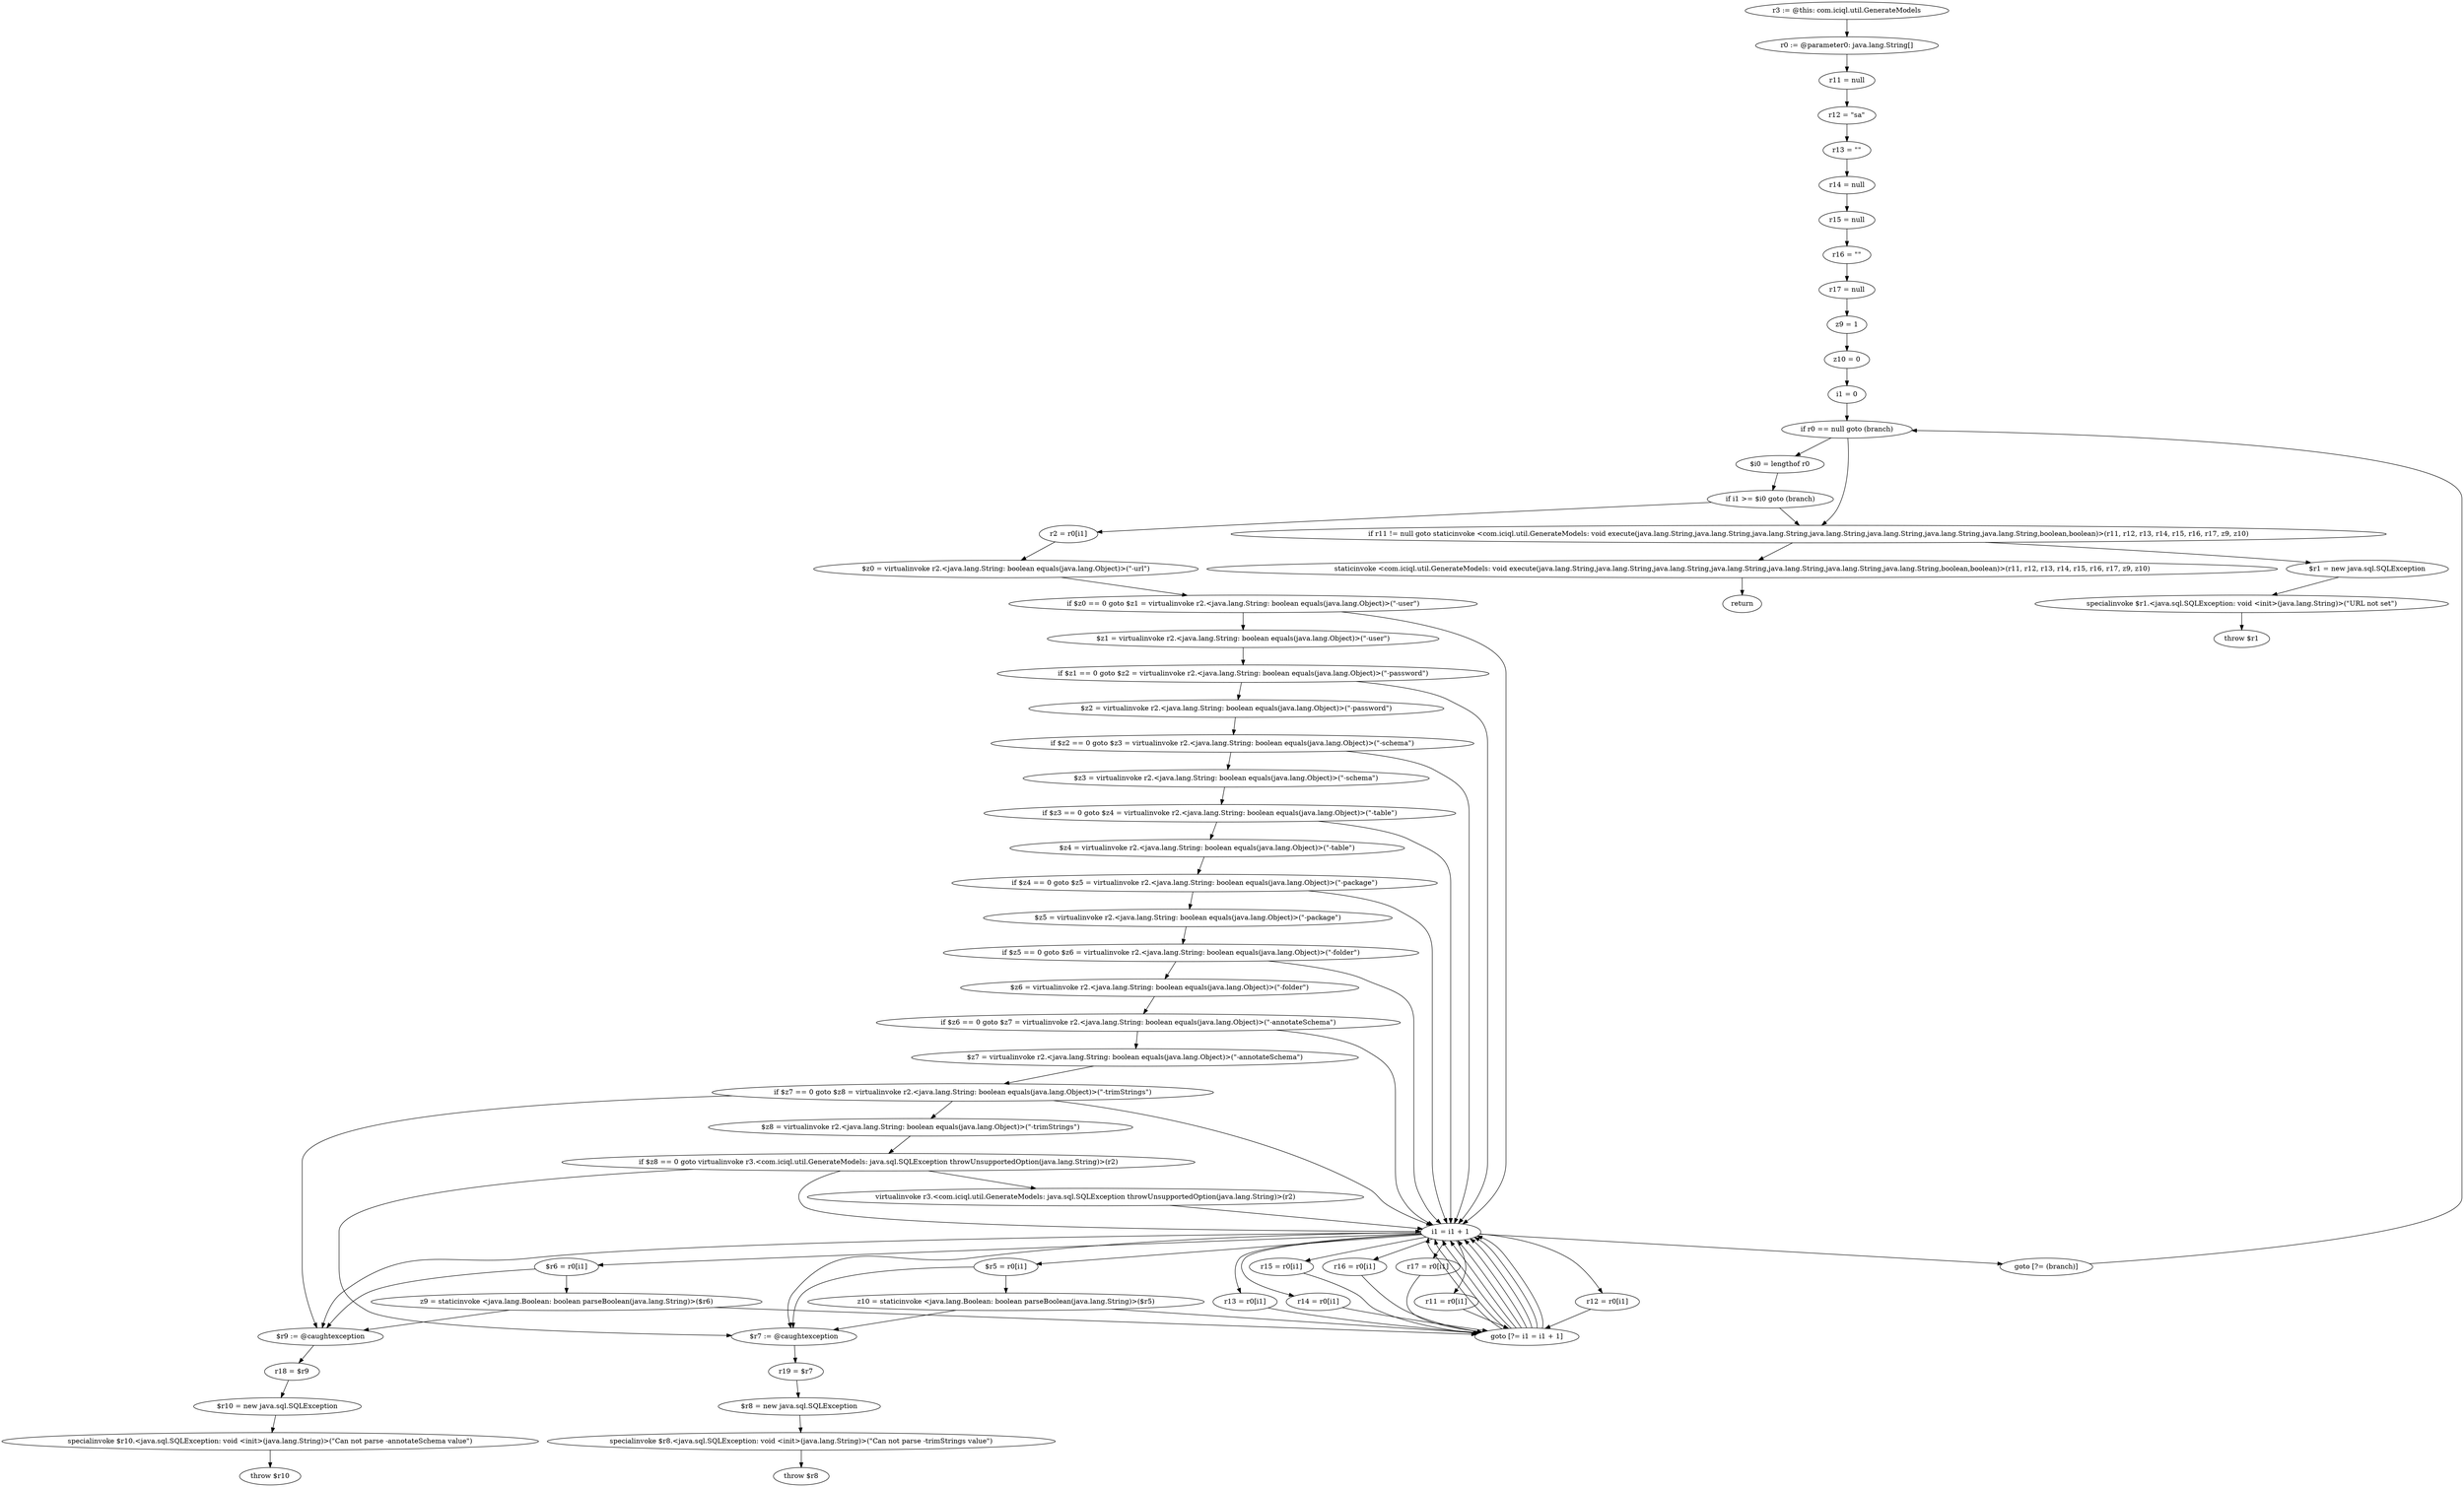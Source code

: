 digraph "unitGraph" {
    "r3 := @this: com.iciql.util.GenerateModels"
    "r0 := @parameter0: java.lang.String[]"
    "r11 = null"
    "r12 = \"sa\""
    "r13 = \"\""
    "r14 = null"
    "r15 = null"
    "r16 = \"\""
    "r17 = null"
    "z9 = 1"
    "z10 = 0"
    "i1 = 0"
    "if r0 == null goto (branch)"
    "$i0 = lengthof r0"
    "if i1 >= $i0 goto (branch)"
    "r2 = r0[i1]"
    "$z0 = virtualinvoke r2.<java.lang.String: boolean equals(java.lang.Object)>(\"-url\")"
    "if $z0 == 0 goto $z1 = virtualinvoke r2.<java.lang.String: boolean equals(java.lang.Object)>(\"-user\")"
    "i1 = i1 + 1"
    "r11 = r0[i1]"
    "goto [?= i1 = i1 + 1]"
    "$z1 = virtualinvoke r2.<java.lang.String: boolean equals(java.lang.Object)>(\"-user\")"
    "if $z1 == 0 goto $z2 = virtualinvoke r2.<java.lang.String: boolean equals(java.lang.Object)>(\"-password\")"
    "r12 = r0[i1]"
    "$z2 = virtualinvoke r2.<java.lang.String: boolean equals(java.lang.Object)>(\"-password\")"
    "if $z2 == 0 goto $z3 = virtualinvoke r2.<java.lang.String: boolean equals(java.lang.Object)>(\"-schema\")"
    "r13 = r0[i1]"
    "$z3 = virtualinvoke r2.<java.lang.String: boolean equals(java.lang.Object)>(\"-schema\")"
    "if $z3 == 0 goto $z4 = virtualinvoke r2.<java.lang.String: boolean equals(java.lang.Object)>(\"-table\")"
    "r14 = r0[i1]"
    "$z4 = virtualinvoke r2.<java.lang.String: boolean equals(java.lang.Object)>(\"-table\")"
    "if $z4 == 0 goto $z5 = virtualinvoke r2.<java.lang.String: boolean equals(java.lang.Object)>(\"-package\")"
    "r15 = r0[i1]"
    "$z5 = virtualinvoke r2.<java.lang.String: boolean equals(java.lang.Object)>(\"-package\")"
    "if $z5 == 0 goto $z6 = virtualinvoke r2.<java.lang.String: boolean equals(java.lang.Object)>(\"-folder\")"
    "r16 = r0[i1]"
    "$z6 = virtualinvoke r2.<java.lang.String: boolean equals(java.lang.Object)>(\"-folder\")"
    "if $z6 == 0 goto $z7 = virtualinvoke r2.<java.lang.String: boolean equals(java.lang.Object)>(\"-annotateSchema\")"
    "r17 = r0[i1]"
    "$z7 = virtualinvoke r2.<java.lang.String: boolean equals(java.lang.Object)>(\"-annotateSchema\")"
    "if $z7 == 0 goto $z8 = virtualinvoke r2.<java.lang.String: boolean equals(java.lang.Object)>(\"-trimStrings\")"
    "$r6 = r0[i1]"
    "z9 = staticinvoke <java.lang.Boolean: boolean parseBoolean(java.lang.String)>($r6)"
    "$r9 := @caughtexception"
    "r18 = $r9"
    "$r10 = new java.sql.SQLException"
    "specialinvoke $r10.<java.sql.SQLException: void <init>(java.lang.String)>(\"Can not parse -annotateSchema value\")"
    "throw $r10"
    "$z8 = virtualinvoke r2.<java.lang.String: boolean equals(java.lang.Object)>(\"-trimStrings\")"
    "if $z8 == 0 goto virtualinvoke r3.<com.iciql.util.GenerateModels: java.sql.SQLException throwUnsupportedOption(java.lang.String)>(r2)"
    "$r5 = r0[i1]"
    "z10 = staticinvoke <java.lang.Boolean: boolean parseBoolean(java.lang.String)>($r5)"
    "$r7 := @caughtexception"
    "r19 = $r7"
    "$r8 = new java.sql.SQLException"
    "specialinvoke $r8.<java.sql.SQLException: void <init>(java.lang.String)>(\"Can not parse -trimStrings value\")"
    "throw $r8"
    "virtualinvoke r3.<com.iciql.util.GenerateModels: java.sql.SQLException throwUnsupportedOption(java.lang.String)>(r2)"
    "goto [?= (branch)]"
    "if r11 != null goto staticinvoke <com.iciql.util.GenerateModels: void execute(java.lang.String,java.lang.String,java.lang.String,java.lang.String,java.lang.String,java.lang.String,java.lang.String,boolean,boolean)>(r11, r12, r13, r14, r15, r16, r17, z9, z10)"
    "$r1 = new java.sql.SQLException"
    "specialinvoke $r1.<java.sql.SQLException: void <init>(java.lang.String)>(\"URL not set\")"
    "throw $r1"
    "staticinvoke <com.iciql.util.GenerateModels: void execute(java.lang.String,java.lang.String,java.lang.String,java.lang.String,java.lang.String,java.lang.String,java.lang.String,boolean,boolean)>(r11, r12, r13, r14, r15, r16, r17, z9, z10)"
    "return"
    "r3 := @this: com.iciql.util.GenerateModels"->"r0 := @parameter0: java.lang.String[]";
    "r0 := @parameter0: java.lang.String[]"->"r11 = null";
    "r11 = null"->"r12 = \"sa\"";
    "r12 = \"sa\""->"r13 = \"\"";
    "r13 = \"\""->"r14 = null";
    "r14 = null"->"r15 = null";
    "r15 = null"->"r16 = \"\"";
    "r16 = \"\""->"r17 = null";
    "r17 = null"->"z9 = 1";
    "z9 = 1"->"z10 = 0";
    "z10 = 0"->"i1 = 0";
    "i1 = 0"->"if r0 == null goto (branch)";
    "if r0 == null goto (branch)"->"$i0 = lengthof r0";
    "if r0 == null goto (branch)"->"if r11 != null goto staticinvoke <com.iciql.util.GenerateModels: void execute(java.lang.String,java.lang.String,java.lang.String,java.lang.String,java.lang.String,java.lang.String,java.lang.String,boolean,boolean)>(r11, r12, r13, r14, r15, r16, r17, z9, z10)";
    "$i0 = lengthof r0"->"if i1 >= $i0 goto (branch)";
    "if i1 >= $i0 goto (branch)"->"r2 = r0[i1]";
    "if i1 >= $i0 goto (branch)"->"if r11 != null goto staticinvoke <com.iciql.util.GenerateModels: void execute(java.lang.String,java.lang.String,java.lang.String,java.lang.String,java.lang.String,java.lang.String,java.lang.String,boolean,boolean)>(r11, r12, r13, r14, r15, r16, r17, z9, z10)";
    "r2 = r0[i1]"->"$z0 = virtualinvoke r2.<java.lang.String: boolean equals(java.lang.Object)>(\"-url\")";
    "$z0 = virtualinvoke r2.<java.lang.String: boolean equals(java.lang.Object)>(\"-url\")"->"if $z0 == 0 goto $z1 = virtualinvoke r2.<java.lang.String: boolean equals(java.lang.Object)>(\"-user\")";
    "if $z0 == 0 goto $z1 = virtualinvoke r2.<java.lang.String: boolean equals(java.lang.Object)>(\"-user\")"->"i1 = i1 + 1";
    "if $z0 == 0 goto $z1 = virtualinvoke r2.<java.lang.String: boolean equals(java.lang.Object)>(\"-user\")"->"$z1 = virtualinvoke r2.<java.lang.String: boolean equals(java.lang.Object)>(\"-user\")";
    "i1 = i1 + 1"->"r11 = r0[i1]";
    "r11 = r0[i1]"->"goto [?= i1 = i1 + 1]";
    "goto [?= i1 = i1 + 1]"->"i1 = i1 + 1";
    "$z1 = virtualinvoke r2.<java.lang.String: boolean equals(java.lang.Object)>(\"-user\")"->"if $z1 == 0 goto $z2 = virtualinvoke r2.<java.lang.String: boolean equals(java.lang.Object)>(\"-password\")";
    "if $z1 == 0 goto $z2 = virtualinvoke r2.<java.lang.String: boolean equals(java.lang.Object)>(\"-password\")"->"i1 = i1 + 1";
    "if $z1 == 0 goto $z2 = virtualinvoke r2.<java.lang.String: boolean equals(java.lang.Object)>(\"-password\")"->"$z2 = virtualinvoke r2.<java.lang.String: boolean equals(java.lang.Object)>(\"-password\")";
    "i1 = i1 + 1"->"r12 = r0[i1]";
    "r12 = r0[i1]"->"goto [?= i1 = i1 + 1]";
    "goto [?= i1 = i1 + 1]"->"i1 = i1 + 1";
    "$z2 = virtualinvoke r2.<java.lang.String: boolean equals(java.lang.Object)>(\"-password\")"->"if $z2 == 0 goto $z3 = virtualinvoke r2.<java.lang.String: boolean equals(java.lang.Object)>(\"-schema\")";
    "if $z2 == 0 goto $z3 = virtualinvoke r2.<java.lang.String: boolean equals(java.lang.Object)>(\"-schema\")"->"i1 = i1 + 1";
    "if $z2 == 0 goto $z3 = virtualinvoke r2.<java.lang.String: boolean equals(java.lang.Object)>(\"-schema\")"->"$z3 = virtualinvoke r2.<java.lang.String: boolean equals(java.lang.Object)>(\"-schema\")";
    "i1 = i1 + 1"->"r13 = r0[i1]";
    "r13 = r0[i1]"->"goto [?= i1 = i1 + 1]";
    "goto [?= i1 = i1 + 1]"->"i1 = i1 + 1";
    "$z3 = virtualinvoke r2.<java.lang.String: boolean equals(java.lang.Object)>(\"-schema\")"->"if $z3 == 0 goto $z4 = virtualinvoke r2.<java.lang.String: boolean equals(java.lang.Object)>(\"-table\")";
    "if $z3 == 0 goto $z4 = virtualinvoke r2.<java.lang.String: boolean equals(java.lang.Object)>(\"-table\")"->"i1 = i1 + 1";
    "if $z3 == 0 goto $z4 = virtualinvoke r2.<java.lang.String: boolean equals(java.lang.Object)>(\"-table\")"->"$z4 = virtualinvoke r2.<java.lang.String: boolean equals(java.lang.Object)>(\"-table\")";
    "i1 = i1 + 1"->"r14 = r0[i1]";
    "r14 = r0[i1]"->"goto [?= i1 = i1 + 1]";
    "goto [?= i1 = i1 + 1]"->"i1 = i1 + 1";
    "$z4 = virtualinvoke r2.<java.lang.String: boolean equals(java.lang.Object)>(\"-table\")"->"if $z4 == 0 goto $z5 = virtualinvoke r2.<java.lang.String: boolean equals(java.lang.Object)>(\"-package\")";
    "if $z4 == 0 goto $z5 = virtualinvoke r2.<java.lang.String: boolean equals(java.lang.Object)>(\"-package\")"->"i1 = i1 + 1";
    "if $z4 == 0 goto $z5 = virtualinvoke r2.<java.lang.String: boolean equals(java.lang.Object)>(\"-package\")"->"$z5 = virtualinvoke r2.<java.lang.String: boolean equals(java.lang.Object)>(\"-package\")";
    "i1 = i1 + 1"->"r15 = r0[i1]";
    "r15 = r0[i1]"->"goto [?= i1 = i1 + 1]";
    "goto [?= i1 = i1 + 1]"->"i1 = i1 + 1";
    "$z5 = virtualinvoke r2.<java.lang.String: boolean equals(java.lang.Object)>(\"-package\")"->"if $z5 == 0 goto $z6 = virtualinvoke r2.<java.lang.String: boolean equals(java.lang.Object)>(\"-folder\")";
    "if $z5 == 0 goto $z6 = virtualinvoke r2.<java.lang.String: boolean equals(java.lang.Object)>(\"-folder\")"->"i1 = i1 + 1";
    "if $z5 == 0 goto $z6 = virtualinvoke r2.<java.lang.String: boolean equals(java.lang.Object)>(\"-folder\")"->"$z6 = virtualinvoke r2.<java.lang.String: boolean equals(java.lang.Object)>(\"-folder\")";
    "i1 = i1 + 1"->"r16 = r0[i1]";
    "r16 = r0[i1]"->"goto [?= i1 = i1 + 1]";
    "goto [?= i1 = i1 + 1]"->"i1 = i1 + 1";
    "$z6 = virtualinvoke r2.<java.lang.String: boolean equals(java.lang.Object)>(\"-folder\")"->"if $z6 == 0 goto $z7 = virtualinvoke r2.<java.lang.String: boolean equals(java.lang.Object)>(\"-annotateSchema\")";
    "if $z6 == 0 goto $z7 = virtualinvoke r2.<java.lang.String: boolean equals(java.lang.Object)>(\"-annotateSchema\")"->"i1 = i1 + 1";
    "if $z6 == 0 goto $z7 = virtualinvoke r2.<java.lang.String: boolean equals(java.lang.Object)>(\"-annotateSchema\")"->"$z7 = virtualinvoke r2.<java.lang.String: boolean equals(java.lang.Object)>(\"-annotateSchema\")";
    "i1 = i1 + 1"->"r17 = r0[i1]";
    "r17 = r0[i1]"->"goto [?= i1 = i1 + 1]";
    "goto [?= i1 = i1 + 1]"->"i1 = i1 + 1";
    "$z7 = virtualinvoke r2.<java.lang.String: boolean equals(java.lang.Object)>(\"-annotateSchema\")"->"if $z7 == 0 goto $z8 = virtualinvoke r2.<java.lang.String: boolean equals(java.lang.Object)>(\"-trimStrings\")";
    "if $z7 == 0 goto $z8 = virtualinvoke r2.<java.lang.String: boolean equals(java.lang.Object)>(\"-trimStrings\")"->"i1 = i1 + 1";
    "if $z7 == 0 goto $z8 = virtualinvoke r2.<java.lang.String: boolean equals(java.lang.Object)>(\"-trimStrings\")"->"$z8 = virtualinvoke r2.<java.lang.String: boolean equals(java.lang.Object)>(\"-trimStrings\")";
    "if $z7 == 0 goto $z8 = virtualinvoke r2.<java.lang.String: boolean equals(java.lang.Object)>(\"-trimStrings\")"->"$r9 := @caughtexception";
    "i1 = i1 + 1"->"$r6 = r0[i1]";
    "i1 = i1 + 1"->"$r9 := @caughtexception";
    "$r6 = r0[i1]"->"z9 = staticinvoke <java.lang.Boolean: boolean parseBoolean(java.lang.String)>($r6)";
    "$r6 = r0[i1]"->"$r9 := @caughtexception";
    "z9 = staticinvoke <java.lang.Boolean: boolean parseBoolean(java.lang.String)>($r6)"->"goto [?= i1 = i1 + 1]";
    "z9 = staticinvoke <java.lang.Boolean: boolean parseBoolean(java.lang.String)>($r6)"->"$r9 := @caughtexception";
    "goto [?= i1 = i1 + 1]"->"i1 = i1 + 1";
    "$r9 := @caughtexception"->"r18 = $r9";
    "r18 = $r9"->"$r10 = new java.sql.SQLException";
    "$r10 = new java.sql.SQLException"->"specialinvoke $r10.<java.sql.SQLException: void <init>(java.lang.String)>(\"Can not parse -annotateSchema value\")";
    "specialinvoke $r10.<java.sql.SQLException: void <init>(java.lang.String)>(\"Can not parse -annotateSchema value\")"->"throw $r10";
    "$z8 = virtualinvoke r2.<java.lang.String: boolean equals(java.lang.Object)>(\"-trimStrings\")"->"if $z8 == 0 goto virtualinvoke r3.<com.iciql.util.GenerateModels: java.sql.SQLException throwUnsupportedOption(java.lang.String)>(r2)";
    "if $z8 == 0 goto virtualinvoke r3.<com.iciql.util.GenerateModels: java.sql.SQLException throwUnsupportedOption(java.lang.String)>(r2)"->"i1 = i1 + 1";
    "if $z8 == 0 goto virtualinvoke r3.<com.iciql.util.GenerateModels: java.sql.SQLException throwUnsupportedOption(java.lang.String)>(r2)"->"virtualinvoke r3.<com.iciql.util.GenerateModels: java.sql.SQLException throwUnsupportedOption(java.lang.String)>(r2)";
    "if $z8 == 0 goto virtualinvoke r3.<com.iciql.util.GenerateModels: java.sql.SQLException throwUnsupportedOption(java.lang.String)>(r2)"->"$r7 := @caughtexception";
    "i1 = i1 + 1"->"$r5 = r0[i1]";
    "i1 = i1 + 1"->"$r7 := @caughtexception";
    "$r5 = r0[i1]"->"z10 = staticinvoke <java.lang.Boolean: boolean parseBoolean(java.lang.String)>($r5)";
    "$r5 = r0[i1]"->"$r7 := @caughtexception";
    "z10 = staticinvoke <java.lang.Boolean: boolean parseBoolean(java.lang.String)>($r5)"->"goto [?= i1 = i1 + 1]";
    "z10 = staticinvoke <java.lang.Boolean: boolean parseBoolean(java.lang.String)>($r5)"->"$r7 := @caughtexception";
    "goto [?= i1 = i1 + 1]"->"i1 = i1 + 1";
    "$r7 := @caughtexception"->"r19 = $r7";
    "r19 = $r7"->"$r8 = new java.sql.SQLException";
    "$r8 = new java.sql.SQLException"->"specialinvoke $r8.<java.sql.SQLException: void <init>(java.lang.String)>(\"Can not parse -trimStrings value\")";
    "specialinvoke $r8.<java.sql.SQLException: void <init>(java.lang.String)>(\"Can not parse -trimStrings value\")"->"throw $r8";
    "virtualinvoke r3.<com.iciql.util.GenerateModels: java.sql.SQLException throwUnsupportedOption(java.lang.String)>(r2)"->"i1 = i1 + 1";
    "i1 = i1 + 1"->"goto [?= (branch)]";
    "goto [?= (branch)]"->"if r0 == null goto (branch)";
    "if r11 != null goto staticinvoke <com.iciql.util.GenerateModels: void execute(java.lang.String,java.lang.String,java.lang.String,java.lang.String,java.lang.String,java.lang.String,java.lang.String,boolean,boolean)>(r11, r12, r13, r14, r15, r16, r17, z9, z10)"->"$r1 = new java.sql.SQLException";
    "if r11 != null goto staticinvoke <com.iciql.util.GenerateModels: void execute(java.lang.String,java.lang.String,java.lang.String,java.lang.String,java.lang.String,java.lang.String,java.lang.String,boolean,boolean)>(r11, r12, r13, r14, r15, r16, r17, z9, z10)"->"staticinvoke <com.iciql.util.GenerateModels: void execute(java.lang.String,java.lang.String,java.lang.String,java.lang.String,java.lang.String,java.lang.String,java.lang.String,boolean,boolean)>(r11, r12, r13, r14, r15, r16, r17, z9, z10)";
    "$r1 = new java.sql.SQLException"->"specialinvoke $r1.<java.sql.SQLException: void <init>(java.lang.String)>(\"URL not set\")";
    "specialinvoke $r1.<java.sql.SQLException: void <init>(java.lang.String)>(\"URL not set\")"->"throw $r1";
    "staticinvoke <com.iciql.util.GenerateModels: void execute(java.lang.String,java.lang.String,java.lang.String,java.lang.String,java.lang.String,java.lang.String,java.lang.String,boolean,boolean)>(r11, r12, r13, r14, r15, r16, r17, z9, z10)"->"return";
}
